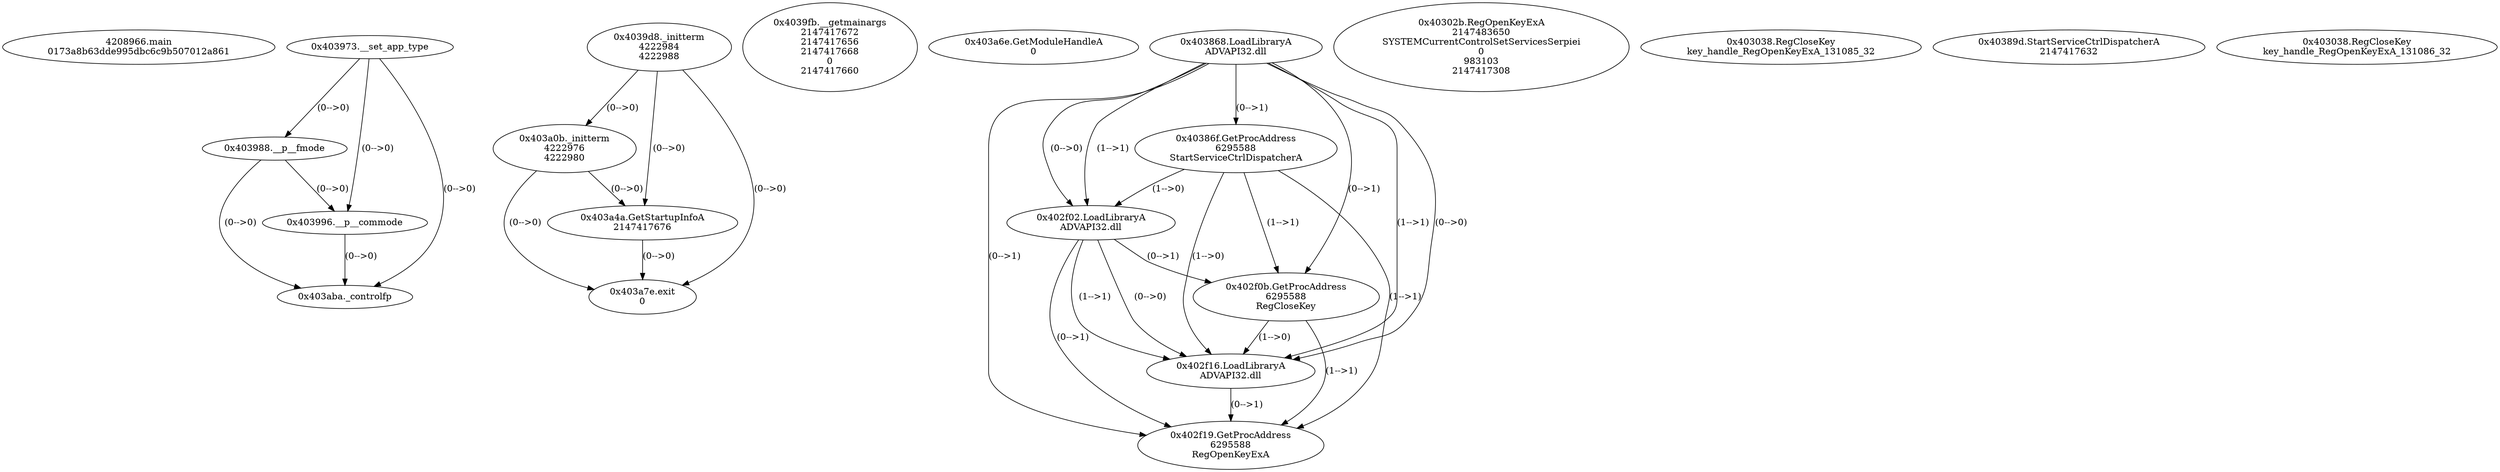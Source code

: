 // Global SCDG with merge call
digraph {
	0 [label="4208966.main
0173a8b63dde995dbc6c9b507012a861"]
	1 [label="0x403973.__set_app_type
"]
	2 [label="0x403988.__p__fmode
"]
	1 -> 2 [label="(0-->0)"]
	3 [label="0x403996.__p__commode
"]
	1 -> 3 [label="(0-->0)"]
	2 -> 3 [label="(0-->0)"]
	4 [label="0x403aba._controlfp
"]
	1 -> 4 [label="(0-->0)"]
	2 -> 4 [label="(0-->0)"]
	3 -> 4 [label="(0-->0)"]
	5 [label="0x4039d8._initterm
4222984
4222988"]
	6 [label="0x4039fb.__getmainargs
2147417672
2147417656
2147417668
0
2147417660"]
	7 [label="0x403a0b._initterm
4222976
4222980"]
	5 -> 7 [label="(0-->0)"]
	8 [label="0x403a4a.GetStartupInfoA
2147417676"]
	5 -> 8 [label="(0-->0)"]
	7 -> 8 [label="(0-->0)"]
	9 [label="0x403a6e.GetModuleHandleA
0"]
	10 [label="0x403868.LoadLibraryA
ADVAPI32.dll"]
	11 [label="0x40386f.GetProcAddress
6295588
StartServiceCtrlDispatcherA"]
	10 -> 11 [label="(0-->1)"]
	12 [label="0x402f02.LoadLibraryA
ADVAPI32.dll"]
	10 -> 12 [label="(1-->1)"]
	10 -> 12 [label="(0-->0)"]
	11 -> 12 [label="(1-->0)"]
	13 [label="0x402f0b.GetProcAddress
6295588
RegCloseKey"]
	10 -> 13 [label="(0-->1)"]
	11 -> 13 [label="(1-->1)"]
	12 -> 13 [label="(0-->1)"]
	14 [label="0x402f16.LoadLibraryA
ADVAPI32.dll"]
	10 -> 14 [label="(1-->1)"]
	12 -> 14 [label="(1-->1)"]
	10 -> 14 [label="(0-->0)"]
	11 -> 14 [label="(1-->0)"]
	12 -> 14 [label="(0-->0)"]
	13 -> 14 [label="(1-->0)"]
	15 [label="0x402f19.GetProcAddress
6295588
RegOpenKeyExA"]
	10 -> 15 [label="(0-->1)"]
	11 -> 15 [label="(1-->1)"]
	12 -> 15 [label="(0-->1)"]
	13 -> 15 [label="(1-->1)"]
	14 -> 15 [label="(0-->1)"]
	16 [label="0x40302b.RegOpenKeyExA
2147483650
SYSTEM\CurrentControlSet\Services\Serpiei
0
983103
2147417308"]
	17 [label="0x403038.RegCloseKey
key_handle_RegOpenKeyExA_131085_32"]
	18 [label="0x40389d.StartServiceCtrlDispatcherA
2147417632"]
	19 [label="0x403a7e.exit
0"]
	5 -> 19 [label="(0-->0)"]
	7 -> 19 [label="(0-->0)"]
	8 -> 19 [label="(0-->0)"]
	20 [label="0x403038.RegCloseKey
key_handle_RegOpenKeyExA_131086_32"]
}
